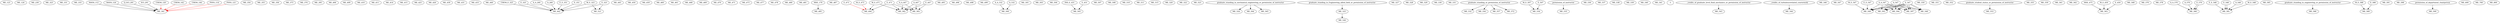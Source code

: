 digraph G {
    ME_123;
    ME_124;
    ME_230;
    ME_323;
    ME_331;
    ME_333;
    edge [color=black];
    MATH_112 -> ME_341;
    MATH_124 -> ME_341;
    Q_SCI_291 -> ME_341;
    SCI_291 -> ME_341;
    edge [color=red];
    CHEM_120 -> ME_341;
    CHEM_142 -> ME_341;
    CHEM_144 -> ME_341;
    PHYS_114 -> ME_341;
    PHYS_121 -> ME_341;
    ME_354;
    ME_355;
    ME_356;
    ME_373;
    ME_374;
    ME_395;
    ME_406;
    ME_409;
    ME_410;
    ME_411;
    ME_414;
    ME_415;
    ME_425;
    ME_426;
    ME_430;
    ME_431;
    ME_433;
    ME_440;
    edge [color=black];
    M_E_323 -> ME_442;
    E_323 -> ME_442;
    CHEM_E_325 -> ME_442;
    E_325 -> ME_442;
    A_A_260 -> ME_442;
    A_260 -> ME_442;
    E_E_351 -> ME_442;
    E_351 -> ME_442;
    ME_445;
    ME_450;
    ME_459;
    ME_460;
    ME_461;
    ME_468;
    ME_469;
    ME_470;
    ME_471;
    ME_473;
    ME_477;
    ME_478;
    ME_480;
    ME_481;
    edge [color=black];
    MSE_170 -> ME_485;
    ME_487;
    edge [color=black];
    M_E_471 -> ME_494;
    E_471 -> ME_494;
    edge [color=red];
    M_E_473 -> ME_494;
    E_473 -> ME_494;
    ME_495;
    ME_496;
    ME_498;
    ME_499;
    edge [color=black];
    A_A_532 -> ME_500;
    A_532 -> ME_500;
    ME_501;
    ME_503;
    ME_504;
    edge [color=black];
    IND_E_431 -> ME_505;
    E_431 -> ME_505;
    ME_507;
    ME_508;
    ME_510;
    ME_511;
    ME_515;
    ME_520;
    edge [color=black];
    M_E_323 -> ME_521;
    E_323 -> ME_521;
    ME_522;
    ME_523;
    edge [color=black];
    graduate_standing_in_mechanical_engineering_or_permission_of_instructor -> ME_524;
    edge [color=black];
    graduate_standing_in_Engineering_allied_field_or_permission_of_instructor -> ME_525;
    edge [color=black];
    ME_525 -> ME_526;
    ME_527;
    ME_528;
    ME_529;
    ME_530;
    ME_531;
    edge [color=black];
    graduate_standing_or_permission_of_instructor -> ME_532;
    edge [color=black];
    M_E_507 -> ME_534;
    E_507 -> ME_534;
    edge [color=black];
    permission_of_instructor -> ME_535;
    ME_536;
    ME_537;
    ME_538;
    ME_539;
    ME_540;
    ME_541;
    edge [color=black];
    3_credits_of_graduate_level_fluid_mechanics_or_permission_of_instructor -> ME_543;
    edge [color=black];
    3_credits_of_turbulencerelated_coursework -> ME_544;
    ME_546;
    ME_547;
    edge [color=black];
    A_A_547 -> ME_548;
    A_547 -> ME_548;
    E_547 -> ME_548;
    E_547 -> ME_548;
    edge [color=black];
    A_A_547 -> ME_549;
    A_547 -> ME_549;
    E_E_547 -> ME_549;
    E_547 -> ME_549;
    M_E_547 -> ME_549;
    E_547 -> ME_549;
    ME_550;
    ME_551;
    ME_552;
    edge [color=black];
    graduate_student_status_or_permission_of_instructor -> ME_553;
    ME_555;
    edge [color=black];
    graduate_standing_or_permission_of_instructor -> ME_556;
    edge [color=black];
    graduate_standing_or_permission_of_instructor -> ME_557;
    ME_559;
    ME_561;
    ME_562;
    edge [color=black];
    MSE_475 -> ME_563;
    M_E_450 -> ME_563;
    E_450 -> ME_563;
    edge [color=black];
    graduate_standing_in_mechanical_engineering_or_permission_of_instructor -> ME_564;
    edge [color=black];
    graduate_standing_in_mechanical_engineering_or_permission_of_instructor -> ME_565;
    ME_568;
    ME_570;
    edge [color=black];
    graduate_standing_or_permission_of_instructor -> ME_572;
    ME_578;
    edge [color=black];
    A_A_570 -> ME_580;
    A_570 -> ME_580;
    E_570 -> ME_580;
    E_570 -> ME_580;
    edge [color=black];
    E_E_548 -> ME_581;
    E_548 -> ME_581;
    A_548 -> ME_581;
    M_E_548 -> ME_581;
    E_548 -> ME_581;
    edge [color=black];
    A_A_447 -> ME_582;
    A_447 -> ME_582;
    E_447 -> ME_582;
    M_E_471 -> ME_582;
    E_471 -> ME_582;
    edge [color=black];
    A_A_447 -> ME_583;
    A_447 -> ME_583;
    E_447 -> ME_583;
    E_471 -> ME_583;
    ME_585;
    edge [color=black];
    graduate_standing_in_engineering_or_permission_of_instructor -> ME_588;
    edge [color=black];
    M_E_588 -> ME_589;
    E_588 -> ME_589;
    ME_591;
    edge [color=black];
    A_A_547 -> ME_593;
    A_547 -> ME_593;
    E_547 -> ME_593;
    E_547 -> ME_593;
    edge [color=black];
    A_A_547 -> ME_594;
    A_547 -> ME_594;
    E_547 -> ME_594;
    E_547 -> ME_594;
    edge [color=black];
    A_A_547 -> ME_597;
    A_547 -> ME_597;
    E_547 -> ME_597;
    E_547 -> ME_597;
    ME_598;
    edge [color=black];
    permission_of_department_chairperson -> ME_599;
    ME_600;
    ME_700;
    ME_800;
}
